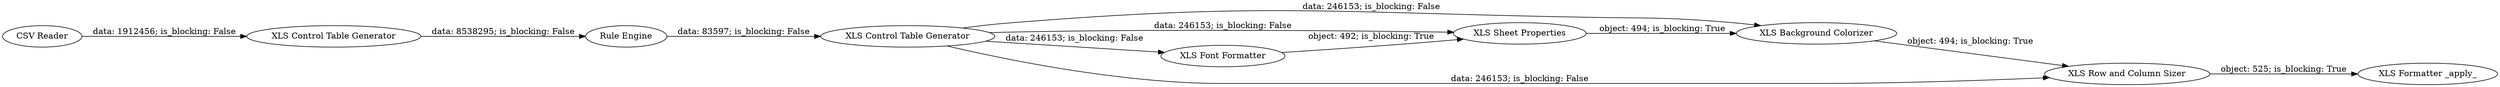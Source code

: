 digraph {
	"2809122141073785457_1" [label="CSV Reader"]
	"2809122141073785457_3" [label="XLS Control Table Generator"]
	"2809122141073785457_14" [label="XLS Formatter _apply_"]
	"2809122141073785457_4" [label="XLS Control Table Generator"]
	"2809122141073785457_12" [label="XLS Background Colorizer"]
	"2809122141073785457_8" [label="XLS Sheet Properties"]
	"2809122141073785457_15" [label="Rule Engine"]
	"2809122141073785457_9" [label="XLS Font Formatter"]
	"2809122141073785457_16" [label="XLS Row and Column Sizer"]
	"2809122141073785457_8" -> "2809122141073785457_12" [label="object: 494; is_blocking: True"]
	"2809122141073785457_9" -> "2809122141073785457_8" [label="object: 492; is_blocking: True"]
	"2809122141073785457_15" -> "2809122141073785457_4" [label="data: 83597; is_blocking: False"]
	"2809122141073785457_4" -> "2809122141073785457_9" [label="data: 246153; is_blocking: False"]
	"2809122141073785457_1" -> "2809122141073785457_3" [label="data: 1912456; is_blocking: False"]
	"2809122141073785457_4" -> "2809122141073785457_12" [label="data: 246153; is_blocking: False"]
	"2809122141073785457_3" -> "2809122141073785457_15" [label="data: 8538295; is_blocking: False"]
	"2809122141073785457_12" -> "2809122141073785457_16" [label="object: 494; is_blocking: True"]
	"2809122141073785457_4" -> "2809122141073785457_8" [label="data: 246153; is_blocking: False"]
	"2809122141073785457_4" -> "2809122141073785457_16" [label="data: 246153; is_blocking: False"]
	"2809122141073785457_16" -> "2809122141073785457_14" [label="object: 525; is_blocking: True"]
	rankdir=LR
}
